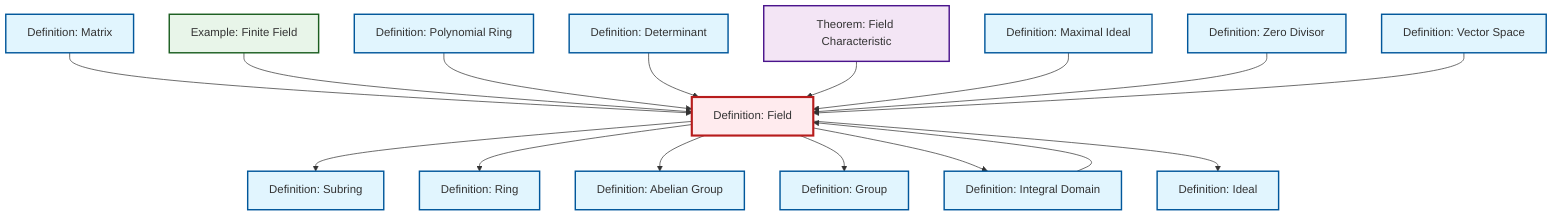 graph TD
    classDef definition fill:#e1f5fe,stroke:#01579b,stroke-width:2px
    classDef theorem fill:#f3e5f5,stroke:#4a148c,stroke-width:2px
    classDef axiom fill:#fff3e0,stroke:#e65100,stroke-width:2px
    classDef example fill:#e8f5e9,stroke:#1b5e20,stroke-width:2px
    classDef current fill:#ffebee,stroke:#b71c1c,stroke-width:3px
    def-determinant["Definition: Determinant"]:::definition
    def-field["Definition: Field"]:::definition
    def-zero-divisor["Definition: Zero Divisor"]:::definition
    ex-finite-field["Example: Finite Field"]:::example
    thm-field-characteristic["Theorem: Field Characteristic"]:::theorem
    def-vector-space["Definition: Vector Space"]:::definition
    def-integral-domain["Definition: Integral Domain"]:::definition
    def-maximal-ideal["Definition: Maximal Ideal"]:::definition
    def-polynomial-ring["Definition: Polynomial Ring"]:::definition
    def-abelian-group["Definition: Abelian Group"]:::definition
    def-group["Definition: Group"]:::definition
    def-matrix["Definition: Matrix"]:::definition
    def-subring["Definition: Subring"]:::definition
    def-ring["Definition: Ring"]:::definition
    def-ideal["Definition: Ideal"]:::definition
    def-matrix --> def-field
    def-field --> def-subring
    ex-finite-field --> def-field
    def-polynomial-ring --> def-field
    def-field --> def-ring
    def-field --> def-abelian-group
    def-field --> def-group
    def-determinant --> def-field
    thm-field-characteristic --> def-field
    def-maximal-ideal --> def-field
    def-zero-divisor --> def-field
    def-field --> def-integral-domain
    def-vector-space --> def-field
    def-field --> def-ideal
    def-integral-domain --> def-field
    class def-field current